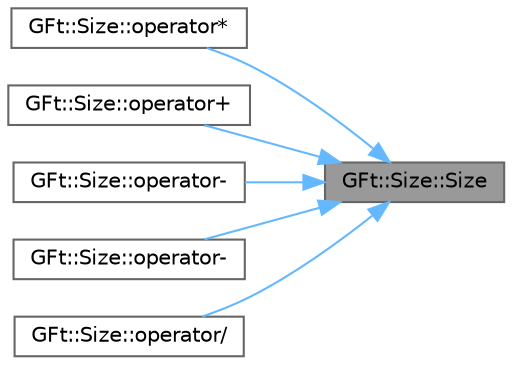 digraph "GFt::Size::Size"
{
 // LATEX_PDF_SIZE
  bgcolor="transparent";
  edge [fontname=Helvetica,fontsize=10,labelfontname=Helvetica,labelfontsize=10];
  node [fontname=Helvetica,fontsize=10,shape=box,height=0.2,width=0.4];
  rankdir="RL";
  Node1 [id="Node000001",label="GFt::Size::Size",height=0.2,width=0.4,color="gray40", fillcolor="grey60", style="filled", fontcolor="black",tooltip="构造函数"];
  Node1 -> Node2 [id="edge1_Node000001_Node000002",dir="back",color="steelblue1",style="solid",tooltip=" "];
  Node2 [id="Node000002",label="GFt::Size::operator*",height=0.2,width=0.4,color="grey40", fillcolor="white", style="filled",URL="$class_g_ft_1_1_size.html#adc5f5db74bc98b67f83300017da76308",tooltip="乘法运算符重载"];
  Node1 -> Node3 [id="edge2_Node000001_Node000003",dir="back",color="steelblue1",style="solid",tooltip=" "];
  Node3 [id="Node000003",label="GFt::Size::operator+",height=0.2,width=0.4,color="grey40", fillcolor="white", style="filled",URL="$class_g_ft_1_1_size.html#a536236e100b6c8be5db65830b30279bb",tooltip="加法运算符重载"];
  Node1 -> Node4 [id="edge3_Node000001_Node000004",dir="back",color="steelblue1",style="solid",tooltip=" "];
  Node4 [id="Node000004",label="GFt::Size::operator-",height=0.2,width=0.4,color="grey40", fillcolor="white", style="filled",URL="$class_g_ft_1_1_size.html#a7a97000f00e93ea66a819caa83457982",tooltip="负号运算符重载"];
  Node1 -> Node5 [id="edge4_Node000001_Node000005",dir="back",color="steelblue1",style="solid",tooltip=" "];
  Node5 [id="Node000005",label="GFt::Size::operator-",height=0.2,width=0.4,color="grey40", fillcolor="white", style="filled",URL="$class_g_ft_1_1_size.html#a8b7345dd216e67da359112f4906ca102",tooltip="减法运算符重载"];
  Node1 -> Node6 [id="edge5_Node000001_Node000006",dir="back",color="steelblue1",style="solid",tooltip=" "];
  Node6 [id="Node000006",label="GFt::Size::operator/",height=0.2,width=0.4,color="grey40", fillcolor="white", style="filled",URL="$class_g_ft_1_1_size.html#a2d73fa497aafc79b318a5c466912dbff",tooltip="除法运算符重载"];
}
